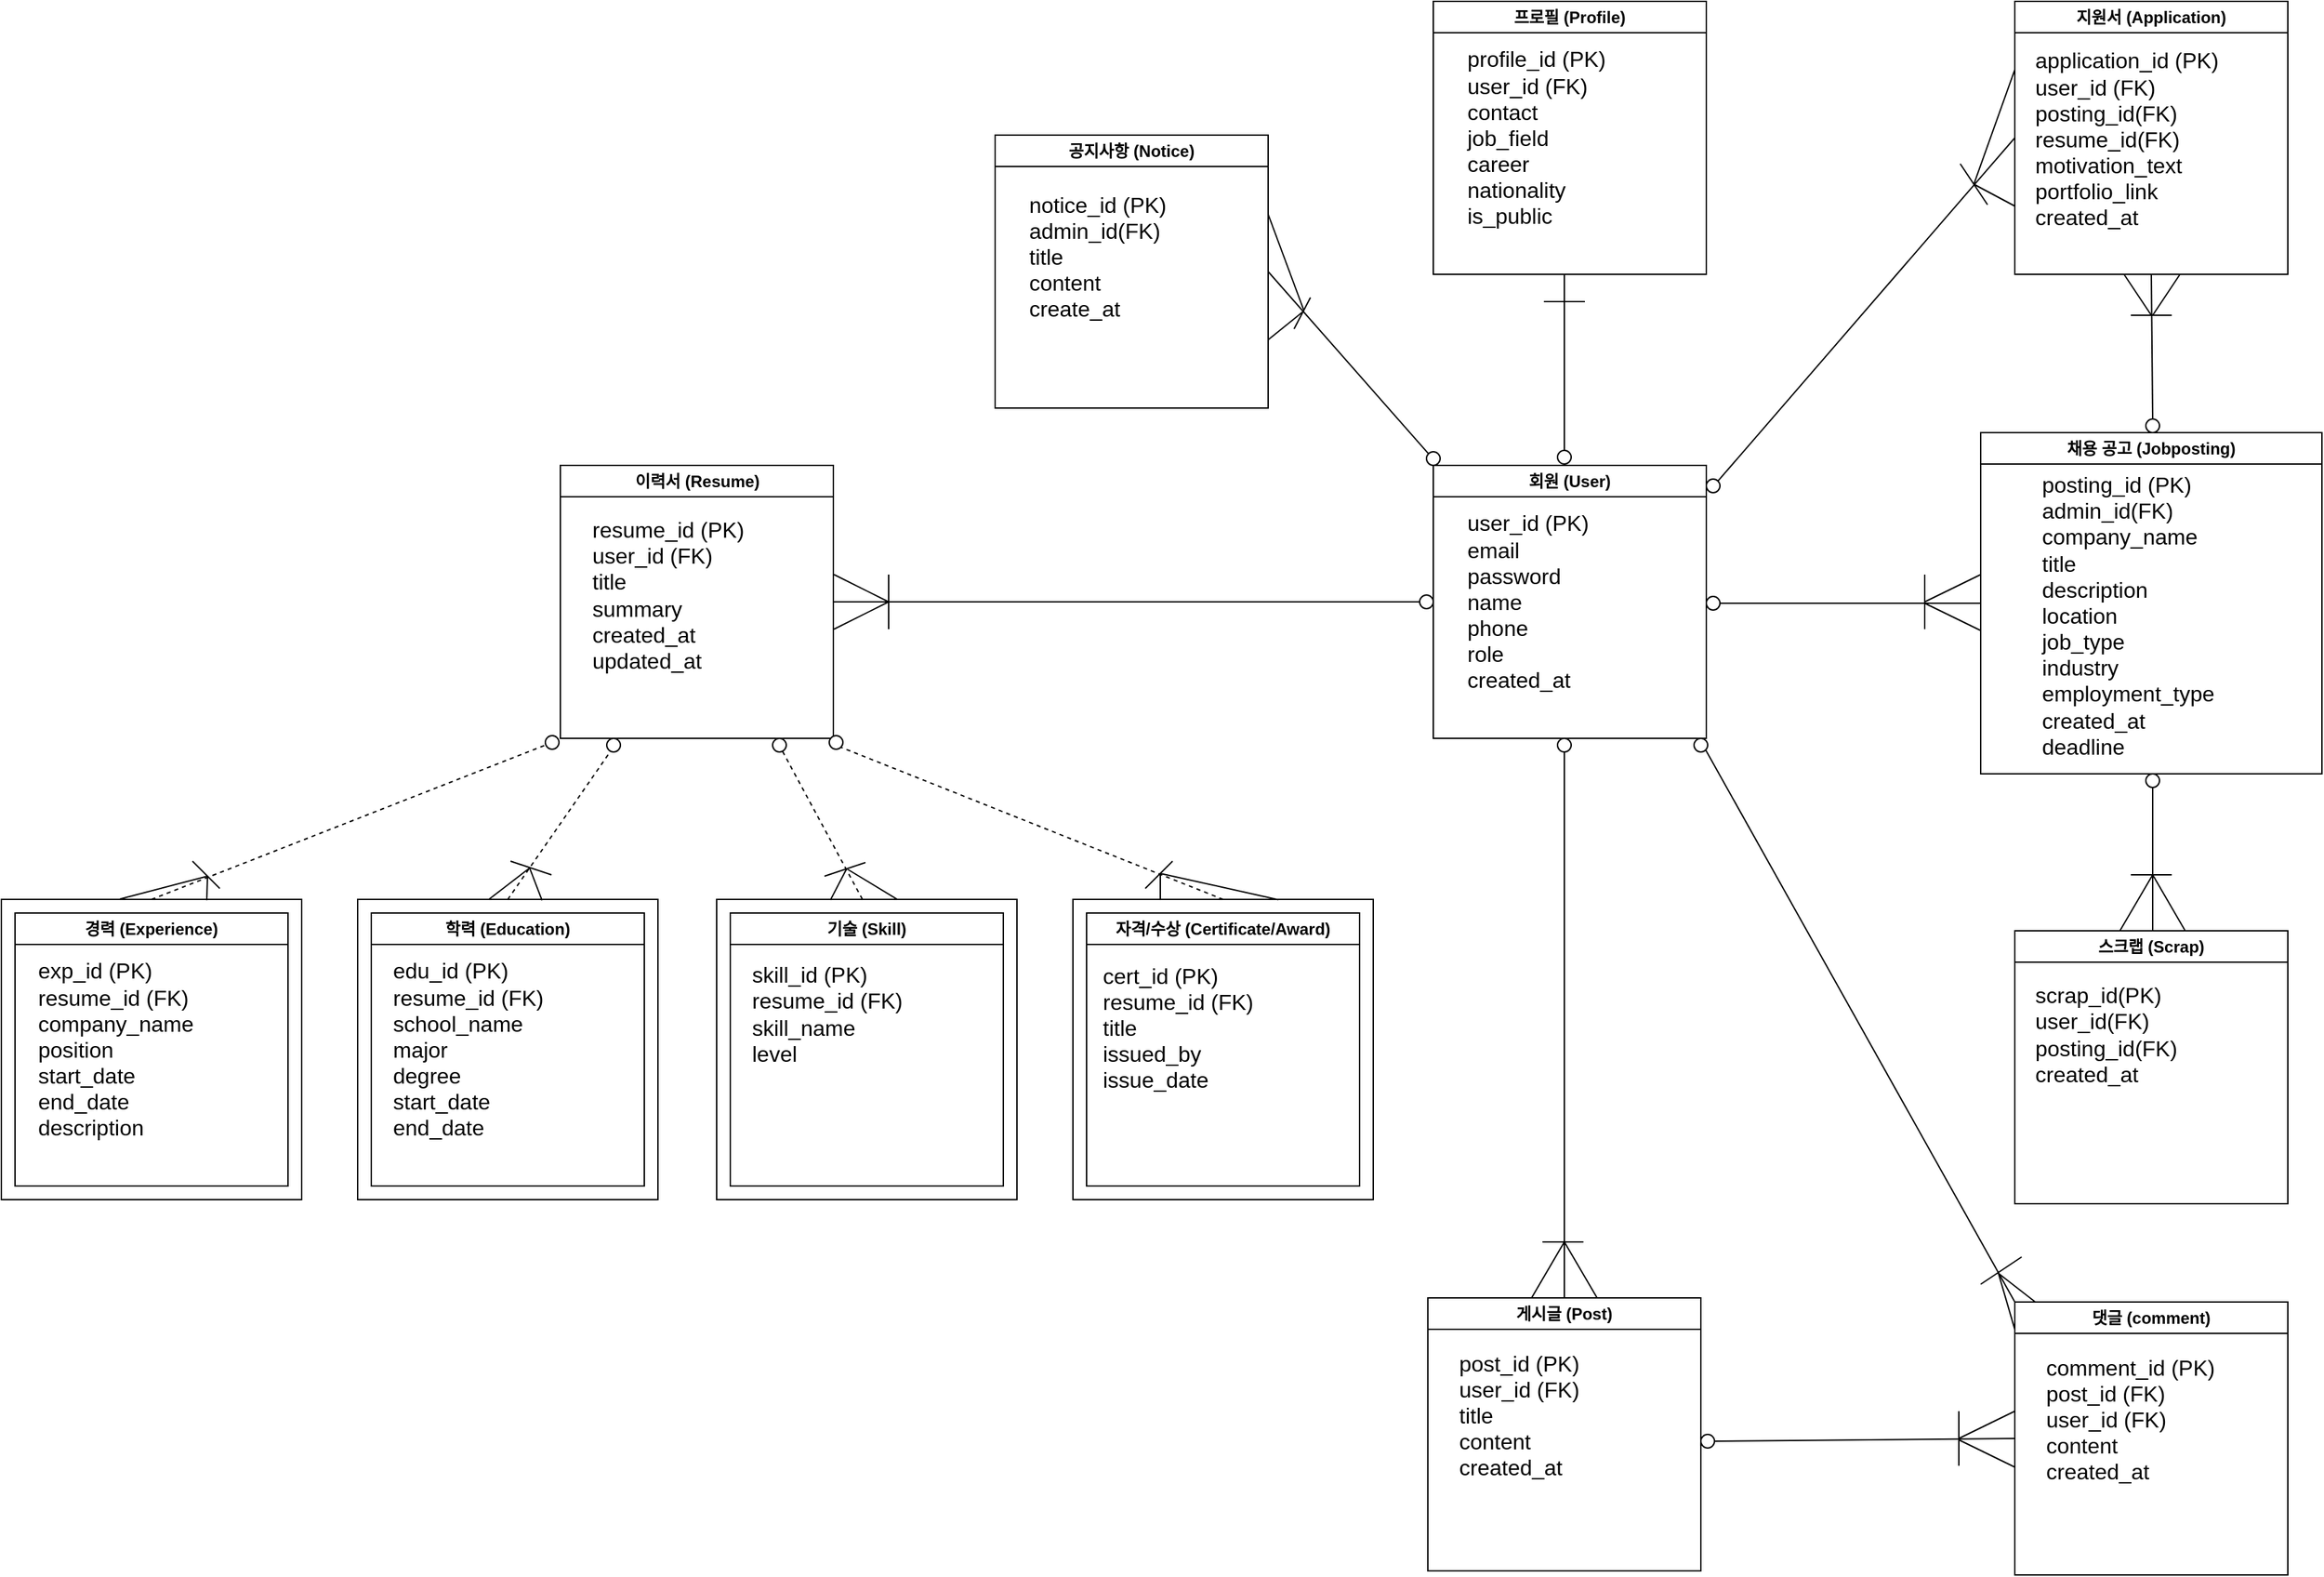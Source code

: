 <mxfile version="28.0.7">
  <diagram name="페이지-1" id="busOqxJEp3blR9SdhpP_">
    <mxGraphModel dx="1965" dy="1373" grid="1" gridSize="10" guides="1" tooltips="1" connect="1" arrows="1" fold="1" page="1" pageScale="1" pageWidth="1654" pageHeight="2336" math="0" shadow="0">
      <root>
        <mxCell id="0" />
        <mxCell id="1" parent="0" />
        <mxCell id="sKXVsbDZ-Vspf0DnoklC-1" value="회원 (User)" style="swimlane;whiteSpace=wrap;html=1;aspect=fixed;" parent="1" vertex="1">
          <mxGeometry x="1559" y="1040" width="200" height="200" as="geometry" />
        </mxCell>
        <mxCell id="sKXVsbDZ-Vspf0DnoklC-4" value="user_id (PK)&lt;div&gt;email&lt;/div&gt;&lt;div&gt;password&lt;/div&gt;&lt;div&gt;name&lt;/div&gt;&lt;div&gt;phone&lt;/div&gt;&lt;div&gt;role&lt;/div&gt;&lt;div&gt;created_at&lt;/div&gt;" style="text;html=1;align=left;verticalAlign=middle;resizable=0;points=[];autosize=1;strokeColor=none;fillColor=none;fontSize=16;" parent="sKXVsbDZ-Vspf0DnoklC-1" vertex="1">
          <mxGeometry x="23" y="25" width="110" height="150" as="geometry" />
        </mxCell>
        <mxCell id="sKXVsbDZ-Vspf0DnoklC-3" value="프로필 (Profile)" style="swimlane;whiteSpace=wrap;html=1;aspect=fixed;" parent="1" vertex="1">
          <mxGeometry x="1559" y="700" width="200" height="200" as="geometry" />
        </mxCell>
        <mxCell id="sKXVsbDZ-Vspf0DnoklC-10" value="profile_id (PK)&lt;div&gt;user_id (FK)&lt;/div&gt;&lt;div&gt;contact&lt;/div&gt;&lt;div&gt;job_field&lt;/div&gt;&lt;div&gt;career&lt;/div&gt;&lt;div&gt;nationality&lt;/div&gt;&lt;div&gt;is_public&lt;/div&gt;" style="text;html=1;align=left;verticalAlign=middle;resizable=0;points=[];autosize=1;strokeColor=none;fillColor=none;fontSize=16;" parent="sKXVsbDZ-Vspf0DnoklC-3" vertex="1">
          <mxGeometry x="23" y="25" width="120" height="150" as="geometry" />
        </mxCell>
        <mxCell id="sKXVsbDZ-Vspf0DnoklC-15" value="이력서 (Resume)" style="swimlane;whiteSpace=wrap;html=1;aspect=fixed;" parent="1" vertex="1">
          <mxGeometry x="919.5" y="1040" width="200" height="200" as="geometry" />
        </mxCell>
        <mxCell id="sKXVsbDZ-Vspf0DnoklC-19" value="resume_id (PK)&lt;div&gt;user_id (FK)&lt;/div&gt;&lt;div&gt;title&lt;/div&gt;&lt;div&gt;summary&lt;/div&gt;&lt;div&gt;created_at&lt;/div&gt;&lt;div&gt;updated_at&lt;/div&gt;" style="text;html=1;align=left;verticalAlign=middle;resizable=0;points=[];autosize=1;strokeColor=none;fillColor=none;fontSize=16;" parent="sKXVsbDZ-Vspf0DnoklC-15" vertex="1">
          <mxGeometry x="21" y="30" width="130" height="130" as="geometry" />
        </mxCell>
        <mxCell id="sKXVsbDZ-Vspf0DnoklC-29" value="" style="group;aspect=fixed;" parent="1" vertex="1" connectable="0">
          <mxGeometry x="510" y="1358" width="220" height="220" as="geometry" />
        </mxCell>
        <mxCell id="sKXVsbDZ-Vspf0DnoklC-24" value="" style="rounded=0;whiteSpace=wrap;html=1;movable=1;resizable=1;rotatable=1;deletable=1;editable=1;locked=0;connectable=1;aspect=fixed;" parent="sKXVsbDZ-Vspf0DnoklC-29" vertex="1">
          <mxGeometry width="220" height="220" as="geometry" />
        </mxCell>
        <mxCell id="sKXVsbDZ-Vspf0DnoklC-20" value="경력 (Experience)" style="swimlane;whiteSpace=wrap;html=1;movable=1;resizable=1;rotatable=1;deletable=1;editable=1;locked=0;connectable=1;aspect=fixed;" parent="sKXVsbDZ-Vspf0DnoklC-29" vertex="1">
          <mxGeometry x="10" y="10" width="200" height="200" as="geometry" />
        </mxCell>
        <mxCell id="sKXVsbDZ-Vspf0DnoklC-33" value="&lt;font style=&quot;font-size: 16px;&quot;&gt;exp_id (PK)&lt;/font&gt;&lt;div&gt;&lt;font style=&quot;font-size: 16px;&quot;&gt;resume_id (FK)&lt;/font&gt;&lt;/div&gt;&lt;div&gt;&lt;font style=&quot;font-size: 16px;&quot;&gt;company_name&lt;/font&gt;&lt;/div&gt;&lt;div&gt;&lt;font style=&quot;font-size: 16px;&quot;&gt;position&lt;/font&gt;&lt;/div&gt;&lt;div&gt;&lt;font style=&quot;font-size: 16px;&quot;&gt;start_date&lt;/font&gt;&lt;/div&gt;&lt;div&gt;&lt;font style=&quot;font-size: 16px;&quot;&gt;end_date&lt;/font&gt;&lt;/div&gt;&lt;div&gt;&lt;font style=&quot;font-size: 16px;&quot;&gt;description&lt;/font&gt;&lt;/div&gt;" style="text;html=1;align=left;verticalAlign=middle;whiteSpace=wrap;rounded=0;" parent="sKXVsbDZ-Vspf0DnoklC-20" vertex="1">
          <mxGeometry x="15" y="30" width="140" height="140" as="geometry" />
        </mxCell>
        <mxCell id="sKXVsbDZ-Vspf0DnoklC-30" value="" style="group;aspect=fixed;" parent="1" vertex="1" connectable="0">
          <mxGeometry x="771" y="1358" width="220" height="220" as="geometry" />
        </mxCell>
        <mxCell id="sKXVsbDZ-Vspf0DnoklC-25" value="" style="rounded=0;whiteSpace=wrap;html=1;movable=1;resizable=1;rotatable=1;deletable=1;editable=1;locked=0;connectable=1;" parent="sKXVsbDZ-Vspf0DnoklC-30" vertex="1">
          <mxGeometry width="220" height="220" as="geometry" />
        </mxCell>
        <mxCell id="sKXVsbDZ-Vspf0DnoklC-21" value="&lt;span class=&quot;notion-enable-hover&quot; data-token-index=&quot;0&quot;&gt;학력 (Education)&lt;/span&gt;" style="swimlane;whiteSpace=wrap;html=1;movable=1;resizable=1;rotatable=1;deletable=1;editable=1;locked=0;connectable=1;aspect=fixed;" parent="sKXVsbDZ-Vspf0DnoklC-30" vertex="1">
          <mxGeometry x="10" y="10" width="200" height="200" as="geometry" />
        </mxCell>
        <mxCell id="sKXVsbDZ-Vspf0DnoklC-34" value="&lt;font style=&quot;font-size: 16px;&quot;&gt;edu_id (PK)&lt;/font&gt;&lt;div&gt;&lt;font style=&quot;font-size: 16px;&quot;&gt;resume_id (FK)&lt;/font&gt;&lt;/div&gt;&lt;div&gt;&lt;font style=&quot;font-size: 16px;&quot;&gt;school_name&lt;/font&gt;&lt;/div&gt;&lt;div&gt;&lt;span style=&quot;font-size: 16px;&quot;&gt;major&lt;/span&gt;&lt;/div&gt;&lt;div&gt;&lt;span style=&quot;font-size: 16px;&quot;&gt;degree&lt;/span&gt;&lt;/div&gt;&lt;div&gt;&lt;font style=&quot;font-size: 16px;&quot;&gt;start_date&lt;/font&gt;&lt;/div&gt;&lt;div&gt;&lt;font style=&quot;font-size: 16px;&quot;&gt;end_date&lt;/font&gt;&lt;/div&gt;" style="text;html=1;align=left;verticalAlign=middle;whiteSpace=wrap;rounded=0;" parent="sKXVsbDZ-Vspf0DnoklC-30" vertex="1">
          <mxGeometry x="24" y="40" width="140" height="140" as="geometry" />
        </mxCell>
        <mxCell id="sKXVsbDZ-Vspf0DnoklC-31" value="" style="group;aspect=fixed;" parent="1" vertex="1" connectable="0">
          <mxGeometry x="1034" y="1358" width="220" height="220" as="geometry" />
        </mxCell>
        <mxCell id="sKXVsbDZ-Vspf0DnoklC-27" value="" style="rounded=0;whiteSpace=wrap;html=1;movable=1;resizable=1;rotatable=1;deletable=1;editable=1;locked=0;connectable=1;" parent="sKXVsbDZ-Vspf0DnoklC-31" vertex="1">
          <mxGeometry width="220" height="220" as="geometry" />
        </mxCell>
        <mxCell id="sKXVsbDZ-Vspf0DnoklC-28" value="기술 (Skill)" style="swimlane;whiteSpace=wrap;html=1;movable=1;resizable=1;rotatable=1;deletable=1;editable=1;locked=0;connectable=1;aspect=fixed;" parent="sKXVsbDZ-Vspf0DnoklC-31" vertex="1">
          <mxGeometry x="10" y="10" width="200" height="200" as="geometry" />
        </mxCell>
        <mxCell id="sKXVsbDZ-Vspf0DnoklC-35" value="&lt;font style=&quot;font-size: 16px;&quot;&gt;skill_id (PK)&lt;/font&gt;&lt;div&gt;&lt;font style=&quot;font-size: 16px;&quot;&gt;resume_id (FK)&lt;/font&gt;&lt;/div&gt;&lt;div&gt;&lt;span style=&quot;font-size: 16px;&quot;&gt;skill_name&lt;/span&gt;&lt;/div&gt;&lt;div&gt;&lt;span style=&quot;font-size: 16px;&quot;&gt;level&lt;/span&gt;&lt;/div&gt;" style="text;html=1;align=left;verticalAlign=middle;whiteSpace=wrap;rounded=0;" parent="sKXVsbDZ-Vspf0DnoklC-28" vertex="1">
          <mxGeometry x="14" y="30" width="140" height="88" as="geometry" />
        </mxCell>
        <mxCell id="sKXVsbDZ-Vspf0DnoklC-32" value="" style="group;aspect=fixed;" parent="1" vertex="1" connectable="0">
          <mxGeometry x="1295" y="1358" width="220" height="220" as="geometry" />
        </mxCell>
        <mxCell id="sKXVsbDZ-Vspf0DnoklC-26" value="" style="rounded=0;whiteSpace=wrap;html=1;movable=1;resizable=1;rotatable=1;deletable=1;editable=1;locked=0;connectable=1;" parent="sKXVsbDZ-Vspf0DnoklC-32" vertex="1">
          <mxGeometry width="220" height="220" as="geometry" />
        </mxCell>
        <mxCell id="sKXVsbDZ-Vspf0DnoklC-22" value="자격/수상 (Certificate/Award)" style="swimlane;whiteSpace=wrap;html=1;movable=1;resizable=1;rotatable=1;deletable=1;editable=1;locked=0;connectable=1;aspect=fixed;" parent="sKXVsbDZ-Vspf0DnoklC-32" vertex="1">
          <mxGeometry x="10" y="10" width="200" height="200" as="geometry" />
        </mxCell>
        <mxCell id="sKXVsbDZ-Vspf0DnoklC-36" value="&lt;font style=&quot;font-size: 16px;&quot;&gt;cert_id (PK)&lt;/font&gt;&lt;div&gt;&lt;font style=&quot;font-size: 16px;&quot;&gt;resume_id (FK)&lt;/font&gt;&lt;/div&gt;&lt;div&gt;&lt;span style=&quot;font-size: 16px;&quot;&gt;title&lt;/span&gt;&lt;/div&gt;&lt;div&gt;&lt;span style=&quot;font-size: 16px;&quot;&gt;issued_by&lt;/span&gt;&lt;/div&gt;&lt;div&gt;&lt;span style=&quot;font-size: 16px;&quot;&gt;issue_date&lt;/span&gt;&lt;/div&gt;" style="text;html=1;align=left;verticalAlign=middle;whiteSpace=wrap;rounded=0;" parent="sKXVsbDZ-Vspf0DnoklC-32" vertex="1">
          <mxGeometry x="20" y="39" width="140" height="110" as="geometry" />
        </mxCell>
        <mxCell id="6gOCZJDhNFIyveRYA9wM-2" value="" style="endArrow=none;dashed=1;html=1;rounded=0;fontSize=12;startSize=8;endSize=8;curved=1;exitX=0.5;exitY=0;exitDx=0;exitDy=0;" edge="1" parent="1" source="6gOCZJDhNFIyveRYA9wM-24">
          <mxGeometry width="50" height="50" relative="1" as="geometry">
            <mxPoint x="890" y="1420" as="sourcePoint" />
            <mxPoint x="920" y="1240" as="targetPoint" />
          </mxGeometry>
        </mxCell>
        <mxCell id="6gOCZJDhNFIyveRYA9wM-3" value="" style="endArrow=none;dashed=1;html=1;rounded=0;fontSize=12;startSize=8;endSize=8;curved=1;entryX=0.25;entryY=1;entryDx=0;entryDy=0;exitX=0.5;exitY=0;exitDx=0;exitDy=0;" edge="1" parent="1" source="6gOCZJDhNFIyveRYA9wM-26" target="sKXVsbDZ-Vspf0DnoklC-15">
          <mxGeometry width="50" height="50" relative="1" as="geometry">
            <mxPoint x="890" y="1320" as="sourcePoint" />
            <mxPoint x="940" y="1270" as="targetPoint" />
          </mxGeometry>
        </mxCell>
        <mxCell id="6gOCZJDhNFIyveRYA9wM-4" value="" style="endArrow=none;dashed=1;html=1;rounded=0;fontSize=12;startSize=8;endSize=8;curved=1;entryX=0.75;entryY=1;entryDx=0;entryDy=0;exitX=0.5;exitY=0;exitDx=0;exitDy=0;" edge="1" parent="1" source="6gOCZJDhNFIyveRYA9wM-27" target="sKXVsbDZ-Vspf0DnoklC-15">
          <mxGeometry width="50" height="50" relative="1" as="geometry">
            <mxPoint x="890" y="1320" as="sourcePoint" />
            <mxPoint x="940" y="1270" as="targetPoint" />
          </mxGeometry>
        </mxCell>
        <mxCell id="6gOCZJDhNFIyveRYA9wM-5" value="" style="endArrow=none;dashed=1;html=1;rounded=0;fontSize=12;startSize=8;endSize=8;curved=1;entryX=1;entryY=1;entryDx=0;entryDy=0;exitX=0.5;exitY=0;exitDx=0;exitDy=0;" edge="1" parent="1" source="6gOCZJDhNFIyveRYA9wM-30" target="sKXVsbDZ-Vspf0DnoklC-15">
          <mxGeometry width="50" height="50" relative="1" as="geometry">
            <mxPoint x="1100" y="1360" as="sourcePoint" />
            <mxPoint x="1150" y="1310" as="targetPoint" />
          </mxGeometry>
        </mxCell>
        <mxCell id="6gOCZJDhNFIyveRYA9wM-8" value="" style="endArrow=none;html=1;rounded=0;fontSize=12;startSize=8;endSize=8;curved=1;" edge="1" parent="1">
          <mxGeometry width="50" height="50" relative="1" as="geometry">
            <mxPoint x="670" y="1350" as="sourcePoint" />
            <mxPoint x="650" y="1330" as="targetPoint" />
          </mxGeometry>
        </mxCell>
        <mxCell id="6gOCZJDhNFIyveRYA9wM-13" value="" style="endArrow=none;html=1;rounded=0;fontSize=12;startSize=8;endSize=8;curved=1;exitX=0.684;exitY=0.003;exitDx=0;exitDy=0;exitPerimeter=0;" edge="1" parent="1" source="sKXVsbDZ-Vspf0DnoklC-24">
          <mxGeometry width="50" height="50" relative="1" as="geometry">
            <mxPoint x="660.38" y="1359.0" as="sourcePoint" />
            <mxPoint x="661" y="1341" as="targetPoint" />
          </mxGeometry>
        </mxCell>
        <mxCell id="6gOCZJDhNFIyveRYA9wM-14" value="" style="endArrow=none;html=1;rounded=0;fontSize=12;startSize=8;endSize=8;curved=1;exitX=0.395;exitY=-0.001;exitDx=0;exitDy=0;exitPerimeter=0;" edge="1" parent="1" source="sKXVsbDZ-Vspf0DnoklC-24">
          <mxGeometry width="50" height="50" relative="1" as="geometry">
            <mxPoint x="606.92" y="1359.0" as="sourcePoint" />
            <mxPoint x="661" y="1341" as="targetPoint" />
          </mxGeometry>
        </mxCell>
        <mxCell id="6gOCZJDhNFIyveRYA9wM-15" value="" style="endArrow=none;html=1;rounded=0;fontSize=12;startSize=8;endSize=8;curved=1;" edge="1" parent="1">
          <mxGeometry width="50" height="50" relative="1" as="geometry">
            <mxPoint x="913" y="1340" as="sourcePoint" />
            <mxPoint x="883" y="1330" as="targetPoint" />
          </mxGeometry>
        </mxCell>
        <mxCell id="6gOCZJDhNFIyveRYA9wM-16" value="" style="endArrow=none;html=1;rounded=0;fontSize=12;startSize=8;endSize=8;curved=1;exitX=0.614;exitY=0.003;exitDx=0;exitDy=0;exitPerimeter=0;" edge="1" parent="1" source="sKXVsbDZ-Vspf0DnoklC-25">
          <mxGeometry width="50" height="50" relative="1" as="geometry">
            <mxPoint x="903.96" y="1360.58" as="sourcePoint" />
            <mxPoint x="897" y="1335" as="targetPoint" />
          </mxGeometry>
        </mxCell>
        <mxCell id="6gOCZJDhNFIyveRYA9wM-17" value="" style="endArrow=none;html=1;rounded=0;fontSize=12;startSize=8;endSize=8;curved=1;exitX=0.437;exitY=0;exitDx=0;exitDy=0;exitPerimeter=0;" edge="1" parent="1" source="sKXVsbDZ-Vspf0DnoklC-25">
          <mxGeometry width="50" height="50" relative="1" as="geometry">
            <mxPoint x="866" y="1359" as="sourcePoint" />
            <mxPoint x="897" y="1335" as="targetPoint" />
          </mxGeometry>
        </mxCell>
        <mxCell id="6gOCZJDhNFIyveRYA9wM-18" value="" style="endArrow=none;html=1;rounded=0;fontSize=12;startSize=8;endSize=8;curved=1;" edge="1" parent="1">
          <mxGeometry width="50" height="50" relative="1" as="geometry">
            <mxPoint x="1113" y="1341" as="sourcePoint" />
            <mxPoint x="1143" y="1331" as="targetPoint" />
          </mxGeometry>
        </mxCell>
        <mxCell id="6gOCZJDhNFIyveRYA9wM-19" value="" style="endArrow=none;html=1;rounded=0;fontSize=12;startSize=8;endSize=8;curved=1;exitX=0.614;exitY=0.003;exitDx=0;exitDy=0;exitPerimeter=0;entryX=0.379;entryY=0.002;entryDx=0;entryDy=0;entryPerimeter=0;" edge="1" parent="1" target="sKXVsbDZ-Vspf0DnoklC-27">
          <mxGeometry width="50" height="50" relative="1" as="geometry">
            <mxPoint x="1129" y="1336.0" as="sourcePoint" />
            <mxPoint x="1120" y="1360" as="targetPoint" />
          </mxGeometry>
        </mxCell>
        <mxCell id="6gOCZJDhNFIyveRYA9wM-20" value="" style="endArrow=none;html=1;rounded=0;fontSize=12;startSize=8;endSize=8;curved=1;exitX=0.614;exitY=0.003;exitDx=0;exitDy=0;exitPerimeter=0;entryX=0.6;entryY=-0.001;entryDx=0;entryDy=0;entryPerimeter=0;" edge="1" parent="1" target="sKXVsbDZ-Vspf0DnoklC-27">
          <mxGeometry width="50" height="50" relative="1" as="geometry">
            <mxPoint x="1130" y="1336" as="sourcePoint" />
            <mxPoint x="1142" y="1358.0" as="targetPoint" />
          </mxGeometry>
        </mxCell>
        <mxCell id="6gOCZJDhNFIyveRYA9wM-21" value="" style="endArrow=none;html=1;rounded=0;fontSize=12;startSize=8;endSize=8;curved=1;" edge="1" parent="1">
          <mxGeometry width="50" height="50" relative="1" as="geometry">
            <mxPoint x="1348" y="1350" as="sourcePoint" />
            <mxPoint x="1368" y="1330" as="targetPoint" />
          </mxGeometry>
        </mxCell>
        <mxCell id="6gOCZJDhNFIyveRYA9wM-22" value="" style="endArrow=none;html=1;rounded=0;fontSize=12;startSize=8;endSize=8;curved=1;exitX=0.614;exitY=0.003;exitDx=0;exitDy=0;exitPerimeter=0;entryX=0.291;entryY=0.001;entryDx=0;entryDy=0;entryPerimeter=0;" edge="1" parent="1" target="sKXVsbDZ-Vspf0DnoklC-26">
          <mxGeometry width="50" height="50" relative="1" as="geometry">
            <mxPoint x="1359" y="1339" as="sourcePoint" />
            <mxPoint x="1359" y="1359" as="targetPoint" />
          </mxGeometry>
        </mxCell>
        <mxCell id="6gOCZJDhNFIyveRYA9wM-23" value="" style="endArrow=none;html=1;rounded=0;fontSize=12;startSize=8;endSize=8;curved=1;entryX=0.684;entryY=0.001;entryDx=0;entryDy=0;entryPerimeter=0;" edge="1" parent="1" target="sKXVsbDZ-Vspf0DnoklC-26">
          <mxGeometry width="50" height="50" relative="1" as="geometry">
            <mxPoint x="1359" y="1339" as="sourcePoint" />
            <mxPoint x="1449.32" y="1356.34" as="targetPoint" />
          </mxGeometry>
        </mxCell>
        <mxCell id="6gOCZJDhNFIyveRYA9wM-25" value="" style="endArrow=none;dashed=1;html=1;rounded=0;fontSize=12;startSize=8;endSize=8;curved=1;exitX=0.5;exitY=0;exitDx=0;exitDy=0;" edge="1" parent="1" source="sKXVsbDZ-Vspf0DnoklC-24" target="6gOCZJDhNFIyveRYA9wM-24">
          <mxGeometry width="50" height="50" relative="1" as="geometry">
            <mxPoint x="620" y="1358" as="sourcePoint" />
            <mxPoint x="920" y="1240" as="targetPoint" />
          </mxGeometry>
        </mxCell>
        <mxCell id="6gOCZJDhNFIyveRYA9wM-24" value="" style="ellipse;whiteSpace=wrap;html=1;aspect=fixed;" vertex="1" parent="1">
          <mxGeometry x="908.5" y="1238" width="10" height="10" as="geometry" />
        </mxCell>
        <mxCell id="6gOCZJDhNFIyveRYA9wM-28" value="" style="endArrow=none;dashed=1;html=1;rounded=0;fontSize=12;startSize=8;endSize=8;curved=1;entryX=0.75;entryY=1;entryDx=0;entryDy=0;exitX=0.485;exitY=-0.001;exitDx=0;exitDy=0;exitPerimeter=0;" edge="1" parent="1" source="sKXVsbDZ-Vspf0DnoklC-27" target="6gOCZJDhNFIyveRYA9wM-27">
          <mxGeometry width="50" height="50" relative="1" as="geometry">
            <mxPoint x="1144" y="1358" as="sourcePoint" />
            <mxPoint x="1068" y="1240" as="targetPoint" />
          </mxGeometry>
        </mxCell>
        <mxCell id="6gOCZJDhNFIyveRYA9wM-27" value="" style="ellipse;whiteSpace=wrap;html=1;aspect=fixed;" vertex="1" parent="1">
          <mxGeometry x="1075" y="1240" width="10" height="10" as="geometry" />
        </mxCell>
        <mxCell id="6gOCZJDhNFIyveRYA9wM-29" value="" style="endArrow=none;dashed=1;html=1;rounded=0;fontSize=12;startSize=8;endSize=8;curved=1;entryX=0.25;entryY=1;entryDx=0;entryDy=0;exitX=0.5;exitY=0;exitDx=0;exitDy=0;" edge="1" parent="1" source="sKXVsbDZ-Vspf0DnoklC-25" target="6gOCZJDhNFIyveRYA9wM-26">
          <mxGeometry width="50" height="50" relative="1" as="geometry">
            <mxPoint x="881" y="1358" as="sourcePoint" />
            <mxPoint x="968" y="1240" as="targetPoint" />
          </mxGeometry>
        </mxCell>
        <mxCell id="6gOCZJDhNFIyveRYA9wM-26" value="" style="ellipse;whiteSpace=wrap;html=1;aspect=fixed;" vertex="1" parent="1">
          <mxGeometry x="953.5" y="1240" width="10" height="10" as="geometry" />
        </mxCell>
        <mxCell id="6gOCZJDhNFIyveRYA9wM-31" value="" style="endArrow=none;dashed=1;html=1;rounded=0;fontSize=12;startSize=8;endSize=8;curved=1;entryX=1;entryY=1;entryDx=0;entryDy=0;exitX=0.5;exitY=0;exitDx=0;exitDy=0;" edge="1" parent="1" source="sKXVsbDZ-Vspf0DnoklC-26" target="6gOCZJDhNFIyveRYA9wM-30">
          <mxGeometry width="50" height="50" relative="1" as="geometry">
            <mxPoint x="1405" y="1358" as="sourcePoint" />
            <mxPoint x="1118" y="1240" as="targetPoint" />
          </mxGeometry>
        </mxCell>
        <mxCell id="6gOCZJDhNFIyveRYA9wM-30" value="" style="ellipse;whiteSpace=wrap;html=1;aspect=fixed;" vertex="1" parent="1">
          <mxGeometry x="1116.5" y="1238" width="10" height="10" as="geometry" />
        </mxCell>
        <mxCell id="6gOCZJDhNFIyveRYA9wM-33" value="" style="ellipse;whiteSpace=wrap;html=1;aspect=fixed;" vertex="1" parent="1">
          <mxGeometry x="1549" y="1135" width="10" height="10" as="geometry" />
        </mxCell>
        <mxCell id="6gOCZJDhNFIyveRYA9wM-34" value="" style="endArrow=none;html=1;rounded=0;fontSize=12;startSize=8;endSize=8;curved=1;entryX=0;entryY=0.5;entryDx=0;entryDy=0;exitX=1;exitY=0.5;exitDx=0;exitDy=0;" edge="1" parent="1" source="sKXVsbDZ-Vspf0DnoklC-15" target="6gOCZJDhNFIyveRYA9wM-33">
          <mxGeometry width="50" height="50" relative="1" as="geometry">
            <mxPoint x="1240" y="1260" as="sourcePoint" />
            <mxPoint x="1290" y="1210" as="targetPoint" />
          </mxGeometry>
        </mxCell>
        <mxCell id="6gOCZJDhNFIyveRYA9wM-35" value="" style="endArrow=none;html=1;rounded=0;fontSize=12;startSize=8;endSize=8;curved=1;" edge="1" parent="1">
          <mxGeometry width="50" height="50" relative="1" as="geometry">
            <mxPoint x="1160" y="1160" as="sourcePoint" />
            <mxPoint x="1160" y="1120" as="targetPoint" />
          </mxGeometry>
        </mxCell>
        <mxCell id="6gOCZJDhNFIyveRYA9wM-36" value="" style="endArrow=none;html=1;rounded=0;fontSize=12;startSize=8;endSize=8;curved=1;" edge="1" parent="1">
          <mxGeometry width="50" height="50" relative="1" as="geometry">
            <mxPoint x="1120" y="1120" as="sourcePoint" />
            <mxPoint x="1160" y="1140" as="targetPoint" />
          </mxGeometry>
        </mxCell>
        <mxCell id="6gOCZJDhNFIyveRYA9wM-37" value="" style="endArrow=none;html=1;rounded=0;fontSize=12;startSize=8;endSize=8;curved=1;" edge="1" parent="1">
          <mxGeometry width="50" height="50" relative="1" as="geometry">
            <mxPoint x="1120" y="1160" as="sourcePoint" />
            <mxPoint x="1160" y="1140" as="targetPoint" />
          </mxGeometry>
        </mxCell>
        <mxCell id="6gOCZJDhNFIyveRYA9wM-38" value="" style="ellipse;whiteSpace=wrap;html=1;aspect=fixed;" vertex="1" parent="1">
          <mxGeometry x="1650" y="1029" width="10" height="10" as="geometry" />
        </mxCell>
        <mxCell id="6gOCZJDhNFIyveRYA9wM-39" value="" style="endArrow=none;html=1;rounded=0;fontSize=12;startSize=8;endSize=8;curved=1;exitX=0.5;exitY=0;exitDx=0;exitDy=0;entryX=0.5;entryY=1;entryDx=0;entryDy=0;" edge="1" parent="1" source="6gOCZJDhNFIyveRYA9wM-38">
          <mxGeometry width="50" height="50" relative="1" as="geometry">
            <mxPoint x="1517" y="1040" as="sourcePoint" />
            <mxPoint x="1655" y="900" as="targetPoint" />
          </mxGeometry>
        </mxCell>
        <mxCell id="6gOCZJDhNFIyveRYA9wM-40" value="" style="endArrow=none;html=1;rounded=0;fontSize=12;startSize=8;endSize=8;curved=1;" edge="1" parent="1">
          <mxGeometry width="50" height="50" relative="1" as="geometry">
            <mxPoint x="1670" y="920" as="sourcePoint" />
            <mxPoint x="1640" y="920" as="targetPoint" />
          </mxGeometry>
        </mxCell>
        <mxCell id="6gOCZJDhNFIyveRYA9wM-41" value="채용 공고 (Jobposting)" style="swimlane;whiteSpace=wrap;html=1;aspect=fixed;" vertex="1" parent="1">
          <mxGeometry x="1960" y="1016" width="250" height="250" as="geometry" />
        </mxCell>
        <mxCell id="6gOCZJDhNFIyveRYA9wM-42" value="&lt;font&gt;posting_id (PK)&lt;/font&gt;&lt;div&gt;&lt;font&gt;admin_id(FK)&lt;/font&gt;&lt;/div&gt;&lt;div&gt;&lt;font&gt;company_name&lt;/font&gt;&lt;/div&gt;&lt;div&gt;&lt;font&gt;title&lt;/font&gt;&lt;/div&gt;&lt;div&gt;&lt;font&gt;description&lt;/font&gt;&lt;/div&gt;&lt;div&gt;&lt;font&gt;location&lt;/font&gt;&lt;/div&gt;&lt;div&gt;&lt;div&gt;&lt;font&gt;job_type&lt;/font&gt;&lt;/div&gt;&lt;div&gt;&lt;font&gt;industry&lt;/font&gt;&lt;/div&gt;&lt;div&gt;&lt;font&gt;employment_type&lt;/font&gt;&lt;/div&gt;&lt;div&gt;&lt;font&gt;created_at&lt;/font&gt;&lt;/div&gt;&lt;div&gt;&lt;font&gt;deadline&lt;/font&gt;&lt;/div&gt;&lt;/div&gt;" style="text;html=1;align=left;verticalAlign=middle;resizable=0;points=[];autosize=1;strokeColor=none;fillColor=none;fontSize=16;" vertex="1" parent="6gOCZJDhNFIyveRYA9wM-41">
          <mxGeometry x="43" y="24" width="150" height="220" as="geometry" />
        </mxCell>
        <mxCell id="6gOCZJDhNFIyveRYA9wM-44" value="" style="ellipse;whiteSpace=wrap;html=1;aspect=fixed;" vertex="1" parent="1">
          <mxGeometry x="1759" y="1136" width="10" height="10" as="geometry" />
        </mxCell>
        <mxCell id="6gOCZJDhNFIyveRYA9wM-45" value="" style="endArrow=none;html=1;rounded=0;fontSize=12;startSize=8;endSize=8;curved=1;entryX=1;entryY=0.5;entryDx=0;entryDy=0;exitX=0;exitY=0.5;exitDx=0;exitDy=0;" edge="1" parent="1" source="6gOCZJDhNFIyveRYA9wM-41" target="6gOCZJDhNFIyveRYA9wM-44">
          <mxGeometry width="50" height="50" relative="1" as="geometry">
            <mxPoint x="1770" y="1210" as="sourcePoint" />
            <mxPoint x="1820" y="1160" as="targetPoint" />
          </mxGeometry>
        </mxCell>
        <mxCell id="6gOCZJDhNFIyveRYA9wM-46" value="" style="endArrow=none;html=1;rounded=0;fontSize=12;startSize=8;endSize=8;curved=1;" edge="1" parent="1">
          <mxGeometry width="50" height="50" relative="1" as="geometry">
            <mxPoint x="1919" y="1160" as="sourcePoint" />
            <mxPoint x="1919" y="1120" as="targetPoint" />
          </mxGeometry>
        </mxCell>
        <mxCell id="6gOCZJDhNFIyveRYA9wM-47" value="" style="endArrow=none;html=1;rounded=0;fontSize=12;startSize=8;endSize=8;curved=1;" edge="1" parent="1">
          <mxGeometry width="50" height="50" relative="1" as="geometry">
            <mxPoint x="1960" y="1120" as="sourcePoint" />
            <mxPoint x="1919" y="1140" as="targetPoint" />
          </mxGeometry>
        </mxCell>
        <mxCell id="6gOCZJDhNFIyveRYA9wM-48" value="" style="endArrow=none;html=1;rounded=0;fontSize=12;startSize=8;endSize=8;curved=1;" edge="1" parent="1">
          <mxGeometry width="50" height="50" relative="1" as="geometry">
            <mxPoint x="1960" y="1161" as="sourcePoint" />
            <mxPoint x="1919" y="1141" as="targetPoint" />
          </mxGeometry>
        </mxCell>
        <mxCell id="6gOCZJDhNFIyveRYA9wM-59" value="지원서 (Application)" style="swimlane;whiteSpace=wrap;html=1;aspect=fixed;" vertex="1" parent="1">
          <mxGeometry x="1985" y="700" width="200" height="200" as="geometry" />
        </mxCell>
        <mxCell id="6gOCZJDhNFIyveRYA9wM-60" value="application_id (PK)&lt;div&gt;user_id (FK)&lt;/div&gt;&lt;div&gt;posting_id(FK)&lt;/div&gt;&lt;div&gt;resume_id(FK)&lt;/div&gt;&lt;div&gt;motivation_text&lt;/div&gt;&lt;div&gt;portfolio_link&lt;/div&gt;&lt;div&gt;created_at&lt;/div&gt;" style="text;html=1;align=left;verticalAlign=middle;resizable=0;points=[];autosize=1;strokeColor=none;fillColor=none;fontSize=16;" vertex="1" parent="6gOCZJDhNFIyveRYA9wM-59">
          <mxGeometry x="13" y="26" width="160" height="150" as="geometry" />
        </mxCell>
        <mxCell id="6gOCZJDhNFIyveRYA9wM-61" value="" style="ellipse;whiteSpace=wrap;html=1;aspect=fixed;" vertex="1" parent="1">
          <mxGeometry x="1759" y="1050" width="10" height="10" as="geometry" />
        </mxCell>
        <mxCell id="6gOCZJDhNFIyveRYA9wM-62" value="" style="endArrow=none;html=1;rounded=0;fontSize=12;startSize=8;endSize=8;curved=1;entryX=0;entryY=0.5;entryDx=0;entryDy=0;exitX=1;exitY=0;exitDx=0;exitDy=0;" edge="1" parent="1" source="6gOCZJDhNFIyveRYA9wM-61" target="6gOCZJDhNFIyveRYA9wM-59">
          <mxGeometry width="50" height="50" relative="1" as="geometry">
            <mxPoint x="1990" y="950" as="sourcePoint" />
            <mxPoint x="2040" y="900" as="targetPoint" />
          </mxGeometry>
        </mxCell>
        <mxCell id="6gOCZJDhNFIyveRYA9wM-63" value="" style="endArrow=none;html=1;rounded=0;fontSize=12;startSize=8;endSize=8;curved=1;" edge="1" parent="1">
          <mxGeometry width="50" height="50" relative="1" as="geometry">
            <mxPoint x="1965" y="849" as="sourcePoint" />
            <mxPoint x="1945" y="819" as="targetPoint" />
          </mxGeometry>
        </mxCell>
        <mxCell id="6gOCZJDhNFIyveRYA9wM-64" value="" style="endArrow=none;html=1;rounded=0;fontSize=12;startSize=8;endSize=8;curved=1;entryX=0;entryY=0.25;entryDx=0;entryDy=0;" edge="1" parent="1" target="6gOCZJDhNFIyveRYA9wM-59">
          <mxGeometry width="50" height="50" relative="1" as="geometry">
            <mxPoint x="1955" y="834" as="sourcePoint" />
            <mxPoint x="1983" y="770" as="targetPoint" />
          </mxGeometry>
        </mxCell>
        <mxCell id="6gOCZJDhNFIyveRYA9wM-65" value="" style="endArrow=none;html=1;rounded=0;fontSize=12;startSize=8;endSize=8;curved=1;entryX=0;entryY=0.75;entryDx=0;entryDy=0;" edge="1" parent="1" target="6gOCZJDhNFIyveRYA9wM-59">
          <mxGeometry width="50" height="50" relative="1" as="geometry">
            <mxPoint x="1955" y="834" as="sourcePoint" />
            <mxPoint x="1975" y="844" as="targetPoint" />
          </mxGeometry>
        </mxCell>
        <mxCell id="6gOCZJDhNFIyveRYA9wM-71" value="" style="endArrow=none;html=1;rounded=0;fontSize=12;startSize=8;endSize=8;curved=1;entryX=0.5;entryY=1;entryDx=0;entryDy=0;exitX=0.5;exitY=0;exitDx=0;exitDy=0;" edge="1" parent="1" source="6gOCZJDhNFIyveRYA9wM-72" target="6gOCZJDhNFIyveRYA9wM-59">
          <mxGeometry width="50" height="50" relative="1" as="geometry">
            <mxPoint x="2341" y="950" as="sourcePoint" />
            <mxPoint x="2150" y="950" as="targetPoint" />
          </mxGeometry>
        </mxCell>
        <mxCell id="6gOCZJDhNFIyveRYA9wM-73" value="" style="endArrow=none;html=1;rounded=0;fontSize=12;startSize=8;endSize=8;curved=1;entryX=0.5;entryY=1;entryDx=0;entryDy=0;exitX=0.5;exitY=0;exitDx=0;exitDy=0;" edge="1" parent="1" source="6gOCZJDhNFIyveRYA9wM-41" target="6gOCZJDhNFIyveRYA9wM-72">
          <mxGeometry width="50" height="50" relative="1" as="geometry">
            <mxPoint x="2085" y="1016" as="sourcePoint" />
            <mxPoint x="2085" y="900" as="targetPoint" />
          </mxGeometry>
        </mxCell>
        <mxCell id="6gOCZJDhNFIyveRYA9wM-72" value="" style="ellipse;whiteSpace=wrap;html=1;aspect=fixed;" vertex="1" parent="1">
          <mxGeometry x="2081" y="1006" width="10" height="10" as="geometry" />
        </mxCell>
        <mxCell id="6gOCZJDhNFIyveRYA9wM-74" value="" style="endArrow=none;html=1;rounded=0;fontSize=12;startSize=8;endSize=8;curved=1;" edge="1" parent="1">
          <mxGeometry width="50" height="50" relative="1" as="geometry">
            <mxPoint x="2070" y="930" as="sourcePoint" />
            <mxPoint x="2100" y="930" as="targetPoint" />
          </mxGeometry>
        </mxCell>
        <mxCell id="6gOCZJDhNFIyveRYA9wM-75" value="" style="endArrow=none;html=1;rounded=0;fontSize=12;startSize=8;endSize=8;curved=1;" edge="1" parent="1">
          <mxGeometry width="50" height="50" relative="1" as="geometry">
            <mxPoint x="2065" y="900" as="sourcePoint" />
            <mxPoint x="2085" y="930" as="targetPoint" />
          </mxGeometry>
        </mxCell>
        <mxCell id="6gOCZJDhNFIyveRYA9wM-76" value="" style="endArrow=none;html=1;rounded=0;fontSize=12;startSize=8;endSize=8;curved=1;" edge="1" parent="1">
          <mxGeometry width="50" height="50" relative="1" as="geometry">
            <mxPoint x="2086" y="930" as="sourcePoint" />
            <mxPoint x="2106" y="900" as="targetPoint" />
          </mxGeometry>
        </mxCell>
        <mxCell id="6gOCZJDhNFIyveRYA9wM-77" value="스크랩 (Scrap)" style="swimlane;whiteSpace=wrap;html=1;aspect=fixed;" vertex="1" parent="1">
          <mxGeometry x="1985" y="1381" width="200" height="200" as="geometry" />
        </mxCell>
        <mxCell id="6gOCZJDhNFIyveRYA9wM-78" value="scrap_id(PK)&lt;div&gt;user_id(FK)&lt;/div&gt;&lt;div&gt;posting_id(FK)&lt;/div&gt;&lt;div&gt;created_at&lt;/div&gt;" style="text;html=1;align=left;verticalAlign=middle;resizable=0;points=[];autosize=1;strokeColor=none;fillColor=none;fontSize=16;" vertex="1" parent="6gOCZJDhNFIyveRYA9wM-77">
          <mxGeometry x="13" y="31" width="130" height="90" as="geometry" />
        </mxCell>
        <mxCell id="6gOCZJDhNFIyveRYA9wM-79" value="" style="endArrow=none;html=1;rounded=0;fontSize=12;startSize=8;endSize=8;curved=1;entryX=0.5;entryY=1;entryDx=0;entryDy=0;exitX=0.5;exitY=0;exitDx=0;exitDy=0;" edge="1" parent="1" source="6gOCZJDhNFIyveRYA9wM-80">
          <mxGeometry width="50" height="50" relative="1" as="geometry">
            <mxPoint x="2089" y="1381" as="sourcePoint" />
            <mxPoint x="2088" y="1275" as="targetPoint" />
          </mxGeometry>
        </mxCell>
        <mxCell id="6gOCZJDhNFIyveRYA9wM-81" value="" style="endArrow=none;html=1;rounded=0;fontSize=12;startSize=8;endSize=8;curved=1;entryX=0.5;entryY=1;entryDx=0;entryDy=0;exitX=0.5;exitY=0;exitDx=0;exitDy=0;" edge="1" parent="1" target="6gOCZJDhNFIyveRYA9wM-80">
          <mxGeometry width="50" height="50" relative="1" as="geometry">
            <mxPoint x="2086" y="1381" as="sourcePoint" />
            <mxPoint x="2083" y="1276" as="targetPoint" />
          </mxGeometry>
        </mxCell>
        <mxCell id="6gOCZJDhNFIyveRYA9wM-80" value="" style="ellipse;whiteSpace=wrap;html=1;aspect=fixed;" vertex="1" parent="1">
          <mxGeometry x="2081" y="1266" width="10" height="10" as="geometry" />
        </mxCell>
        <mxCell id="6gOCZJDhNFIyveRYA9wM-84" value="" style="endArrow=none;html=1;rounded=0;fontSize=12;startSize=8;endSize=8;curved=1;" edge="1" parent="1">
          <mxGeometry width="50" height="50" relative="1" as="geometry">
            <mxPoint x="2070" y="1340" as="sourcePoint" />
            <mxPoint x="2100" y="1340" as="targetPoint" />
          </mxGeometry>
        </mxCell>
        <mxCell id="6gOCZJDhNFIyveRYA9wM-86" value="" style="endArrow=none;html=1;rounded=0;fontSize=12;startSize=8;endSize=8;curved=1;exitX=0.37;exitY=0.003;exitDx=0;exitDy=0;exitPerimeter=0;entryX=0.624;entryY=0;entryDx=0;entryDy=0;entryPerimeter=0;" edge="1" parent="1" target="6gOCZJDhNFIyveRYA9wM-77">
          <mxGeometry width="50" height="50" relative="1" as="geometry">
            <mxPoint x="2086" y="1340" as="sourcePoint" />
            <mxPoint x="2110" y="1380" as="targetPoint" />
          </mxGeometry>
        </mxCell>
        <mxCell id="6gOCZJDhNFIyveRYA9wM-87" value="" style="endArrow=none;html=1;rounded=0;fontSize=12;startSize=8;endSize=8;curved=1;exitX=0.37;exitY=0.003;exitDx=0;exitDy=0;exitPerimeter=0;entryX=0.624;entryY=0;entryDx=0;entryDy=0;entryPerimeter=0;" edge="1" parent="1">
          <mxGeometry width="50" height="50" relative="1" as="geometry">
            <mxPoint x="2062" y="1381.0" as="sourcePoint" />
            <mxPoint x="2086" y="1340.0" as="targetPoint" />
          </mxGeometry>
        </mxCell>
        <mxCell id="6gOCZJDhNFIyveRYA9wM-88" value="게시글 (Post)" style="swimlane;whiteSpace=wrap;html=1;aspect=fixed;" vertex="1" parent="1">
          <mxGeometry x="1555" y="1650" width="200" height="200" as="geometry" />
        </mxCell>
        <mxCell id="6gOCZJDhNFIyveRYA9wM-89" value="post_id (PK)&lt;div&gt;user_id (FK)&lt;/div&gt;&lt;div&gt;title&lt;/div&gt;&lt;div&gt;content&lt;/div&gt;&lt;div&gt;created_at&lt;/div&gt;" style="text;html=1;align=left;verticalAlign=middle;resizable=0;points=[];autosize=1;strokeColor=none;fillColor=none;fontSize=16;" vertex="1" parent="6gOCZJDhNFIyveRYA9wM-88">
          <mxGeometry x="21" y="31" width="110" height="110" as="geometry" />
        </mxCell>
        <mxCell id="6gOCZJDhNFIyveRYA9wM-90" value="댓글 (comment)" style="swimlane;whiteSpace=wrap;html=1;aspect=fixed;" vertex="1" parent="1">
          <mxGeometry x="1985" y="1653" width="200" height="200" as="geometry" />
        </mxCell>
        <mxCell id="6gOCZJDhNFIyveRYA9wM-91" value="comment_id (PK)&lt;div&gt;post_id (FK)&lt;/div&gt;&lt;div&gt;user_id (FK)&lt;/div&gt;&lt;div&gt;content&lt;/div&gt;&lt;div&gt;created_at&lt;/div&gt;" style="text;html=1;align=left;verticalAlign=middle;resizable=0;points=[];autosize=1;strokeColor=none;fillColor=none;fontSize=16;" vertex="1" parent="6gOCZJDhNFIyveRYA9wM-90">
          <mxGeometry x="21" y="31" width="150" height="110" as="geometry" />
        </mxCell>
        <mxCell id="6gOCZJDhNFIyveRYA9wM-92" value="" style="ellipse;whiteSpace=wrap;html=1;aspect=fixed;" vertex="1" parent="1">
          <mxGeometry x="1650" y="1240" width="10" height="10" as="geometry" />
        </mxCell>
        <mxCell id="6gOCZJDhNFIyveRYA9wM-93" value="" style="endArrow=none;html=1;rounded=0;fontSize=12;startSize=8;endSize=8;curved=1;entryX=0.5;entryY=1;entryDx=0;entryDy=0;exitX=0.5;exitY=0;exitDx=0;exitDy=0;" edge="1" parent="1" source="6gOCZJDhNFIyveRYA9wM-88" target="6gOCZJDhNFIyveRYA9wM-92">
          <mxGeometry width="50" height="50" relative="1" as="geometry">
            <mxPoint x="1810" y="1460" as="sourcePoint" />
            <mxPoint x="1860" y="1410" as="targetPoint" />
          </mxGeometry>
        </mxCell>
        <mxCell id="6gOCZJDhNFIyveRYA9wM-94" value="" style="endArrow=none;html=1;rounded=0;fontSize=12;startSize=8;endSize=8;curved=1;" edge="1" parent="1">
          <mxGeometry width="50" height="50" relative="1" as="geometry">
            <mxPoint x="1639" y="1609.0" as="sourcePoint" />
            <mxPoint x="1669" y="1609.0" as="targetPoint" />
          </mxGeometry>
        </mxCell>
        <mxCell id="6gOCZJDhNFIyveRYA9wM-95" value="" style="endArrow=none;html=1;rounded=0;fontSize=12;startSize=8;endSize=8;curved=1;exitX=0.37;exitY=0.003;exitDx=0;exitDy=0;exitPerimeter=0;entryX=0.624;entryY=0;entryDx=0;entryDy=0;entryPerimeter=0;" edge="1" parent="1">
          <mxGeometry width="50" height="50" relative="1" as="geometry">
            <mxPoint x="1655" y="1609.0" as="sourcePoint" />
            <mxPoint x="1679" y="1650.0" as="targetPoint" />
          </mxGeometry>
        </mxCell>
        <mxCell id="6gOCZJDhNFIyveRYA9wM-96" value="" style="endArrow=none;html=1;rounded=0;fontSize=12;startSize=8;endSize=8;curved=1;exitX=0.37;exitY=0.003;exitDx=0;exitDy=0;exitPerimeter=0;entryX=0.624;entryY=0;entryDx=0;entryDy=0;entryPerimeter=0;" edge="1" parent="1">
          <mxGeometry width="50" height="50" relative="1" as="geometry">
            <mxPoint x="1631" y="1650" as="sourcePoint" />
            <mxPoint x="1655" y="1609" as="targetPoint" />
          </mxGeometry>
        </mxCell>
        <mxCell id="6gOCZJDhNFIyveRYA9wM-97" value="" style="ellipse;whiteSpace=wrap;html=1;aspect=fixed;" vertex="1" parent="1">
          <mxGeometry x="1755" y="1750" width="10" height="10" as="geometry" />
        </mxCell>
        <mxCell id="6gOCZJDhNFIyveRYA9wM-98" value="" style="endArrow=none;html=1;rounded=0;fontSize=12;startSize=8;endSize=8;curved=1;entryX=1;entryY=0.5;entryDx=0;entryDy=0;exitX=0;exitY=0.5;exitDx=0;exitDy=0;" edge="1" parent="1" target="6gOCZJDhNFIyveRYA9wM-97" source="6gOCZJDhNFIyveRYA9wM-90">
          <mxGeometry width="50" height="50" relative="1" as="geometry">
            <mxPoint x="1956" y="1749" as="sourcePoint" />
            <mxPoint x="1816" y="1768" as="targetPoint" />
          </mxGeometry>
        </mxCell>
        <mxCell id="6gOCZJDhNFIyveRYA9wM-99" value="" style="endArrow=none;html=1;rounded=0;fontSize=12;startSize=8;endSize=8;curved=1;" edge="1" parent="1">
          <mxGeometry width="50" height="50" relative="1" as="geometry">
            <mxPoint x="1944" y="1773" as="sourcePoint" />
            <mxPoint x="1944" y="1733" as="targetPoint" />
          </mxGeometry>
        </mxCell>
        <mxCell id="6gOCZJDhNFIyveRYA9wM-100" value="" style="endArrow=none;html=1;rounded=0;fontSize=12;startSize=8;endSize=8;curved=1;" edge="1" parent="1">
          <mxGeometry width="50" height="50" relative="1" as="geometry">
            <mxPoint x="1985" y="1733" as="sourcePoint" />
            <mxPoint x="1944" y="1753" as="targetPoint" />
          </mxGeometry>
        </mxCell>
        <mxCell id="6gOCZJDhNFIyveRYA9wM-101" value="" style="endArrow=none;html=1;rounded=0;fontSize=12;startSize=8;endSize=8;curved=1;" edge="1" parent="1">
          <mxGeometry width="50" height="50" relative="1" as="geometry">
            <mxPoint x="1985" y="1774" as="sourcePoint" />
            <mxPoint x="1944" y="1754" as="targetPoint" />
          </mxGeometry>
        </mxCell>
        <mxCell id="6gOCZJDhNFIyveRYA9wM-102" value="" style="ellipse;whiteSpace=wrap;html=1;aspect=fixed;" vertex="1" parent="1">
          <mxGeometry x="1750" y="1240" width="10" height="10" as="geometry" />
        </mxCell>
        <mxCell id="6gOCZJDhNFIyveRYA9wM-103" value="" style="endArrow=none;html=1;rounded=0;fontSize=12;startSize=8;endSize=8;curved=1;entryX=1;entryY=1;entryDx=0;entryDy=0;exitX=0;exitY=0;exitDx=0;exitDy=0;" edge="1" parent="1" source="6gOCZJDhNFIyveRYA9wM-90" target="6gOCZJDhNFIyveRYA9wM-102">
          <mxGeometry width="50" height="50" relative="1" as="geometry">
            <mxPoint x="1860" y="1450" as="sourcePoint" />
            <mxPoint x="1910" y="1400" as="targetPoint" />
          </mxGeometry>
        </mxCell>
        <mxCell id="6gOCZJDhNFIyveRYA9wM-104" value="" style="endArrow=none;html=1;rounded=0;fontSize=12;startSize=8;endSize=8;curved=1;" edge="1" parent="1">
          <mxGeometry width="50" height="50" relative="1" as="geometry">
            <mxPoint x="1960" y="1640" as="sourcePoint" />
            <mxPoint x="1990" y="1620" as="targetPoint" />
          </mxGeometry>
        </mxCell>
        <mxCell id="6gOCZJDhNFIyveRYA9wM-105" value="" style="endArrow=none;html=1;rounded=0;fontSize=12;startSize=8;endSize=8;curved=1;exitX=0;exitY=0.101;exitDx=0;exitDy=0;exitPerimeter=0;" edge="1" parent="1" source="6gOCZJDhNFIyveRYA9wM-90">
          <mxGeometry width="50" height="50" relative="1" as="geometry">
            <mxPoint x="1990" y="1690" as="sourcePoint" />
            <mxPoint x="1973" y="1632" as="targetPoint" />
          </mxGeometry>
        </mxCell>
        <mxCell id="6gOCZJDhNFIyveRYA9wM-106" value="" style="endArrow=none;html=1;rounded=0;fontSize=12;startSize=8;endSize=8;curved=1;" edge="1" parent="1">
          <mxGeometry width="50" height="50" relative="1" as="geometry">
            <mxPoint x="2000" y="1653" as="sourcePoint" />
            <mxPoint x="1973" y="1632" as="targetPoint" />
          </mxGeometry>
        </mxCell>
        <mxCell id="6gOCZJDhNFIyveRYA9wM-107" value="공지사항 (Notice)" style="swimlane;whiteSpace=wrap;html=1;aspect=fixed;" vertex="1" parent="1">
          <mxGeometry x="1238" y="798" width="200" height="200" as="geometry" />
        </mxCell>
        <mxCell id="6gOCZJDhNFIyveRYA9wM-108" value="notice_id (PK)&lt;div&gt;admin_id(FK)&lt;/div&gt;&lt;div&gt;title&lt;/div&gt;&lt;div&gt;content&lt;/div&gt;&lt;div&gt;create_at&lt;/div&gt;" style="text;html=1;align=left;verticalAlign=middle;resizable=0;points=[];autosize=1;strokeColor=none;fillColor=none;fontSize=16;" vertex="1" parent="6gOCZJDhNFIyveRYA9wM-107">
          <mxGeometry x="23" y="34" width="120" height="110" as="geometry" />
        </mxCell>
        <mxCell id="6gOCZJDhNFIyveRYA9wM-112" value="" style="endArrow=none;html=1;rounded=0;fontSize=12;startSize=8;endSize=8;curved=1;exitX=1;exitY=0.75;exitDx=0;exitDy=0;" edge="1" parent="6gOCZJDhNFIyveRYA9wM-107" source="6gOCZJDhNFIyveRYA9wM-107">
          <mxGeometry width="50" height="50" relative="1" as="geometry">
            <mxPoint x="202" y="129" as="sourcePoint" />
            <mxPoint x="226" y="129" as="targetPoint" />
          </mxGeometry>
        </mxCell>
        <mxCell id="6gOCZJDhNFIyveRYA9wM-109" value="" style="ellipse;whiteSpace=wrap;html=1;aspect=fixed;" vertex="1" parent="1">
          <mxGeometry x="1554" y="1030" width="10" height="10" as="geometry" />
        </mxCell>
        <mxCell id="6gOCZJDhNFIyveRYA9wM-110" value="" style="endArrow=none;html=1;rounded=0;fontSize=12;startSize=8;endSize=8;curved=1;entryX=0;entryY=0;entryDx=0;entryDy=0;exitX=1;exitY=0.5;exitDx=0;exitDy=0;" edge="1" parent="1" source="6gOCZJDhNFIyveRYA9wM-107" target="6gOCZJDhNFIyveRYA9wM-109">
          <mxGeometry width="50" height="50" relative="1" as="geometry">
            <mxPoint x="1510" y="1000" as="sourcePoint" />
            <mxPoint x="1560" y="950" as="targetPoint" />
          </mxGeometry>
        </mxCell>
        <mxCell id="6gOCZJDhNFIyveRYA9wM-111" value="" style="endArrow=none;html=1;rounded=0;fontSize=12;startSize=8;endSize=8;curved=1;" edge="1" parent="1">
          <mxGeometry width="50" height="50" relative="1" as="geometry">
            <mxPoint x="1457" y="940" as="sourcePoint" />
            <mxPoint x="1469" y="917" as="targetPoint" />
          </mxGeometry>
        </mxCell>
        <mxCell id="6gOCZJDhNFIyveRYA9wM-113" value="" style="endArrow=none;html=1;rounded=0;fontSize=12;startSize=8;endSize=8;curved=1;" edge="1" parent="1">
          <mxGeometry width="50" height="50" relative="1" as="geometry">
            <mxPoint x="1464" y="926" as="sourcePoint" />
            <mxPoint x="1438" y="856" as="targetPoint" />
          </mxGeometry>
        </mxCell>
      </root>
    </mxGraphModel>
  </diagram>
</mxfile>
